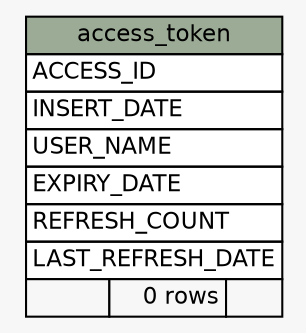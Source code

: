 // dot 2.38.0 on Windows 7 6.1
digraph "access_token" {
  graph [
    rankdir="RL"
    bgcolor="#f7f7f7"
  ];
  node [
    fontname="Helvetica"
    fontsize="11"
    shape="plaintext"
  ];
  edge [
    arrowsize="0.8"
  ];
  "access_token" [
    label=<
    <TABLE BORDER="0" CELLBORDER="1" CELLSPACING="0" BGCOLOR="#ffffff">
      <TR><TD PORT="access_token.heading" COLSPAN="3" BGCOLOR="#9bab96" ALIGN="CENTER">access_token</TD></TR>
      <TR><TD PORT="ACCESS_ID" COLSPAN="3" ALIGN="LEFT">ACCESS_ID</TD></TR>
      <TR><TD PORT="INSERT_DATE" COLSPAN="3" ALIGN="LEFT">INSERT_DATE</TD></TR>
      <TR><TD PORT="USER_NAME" COLSPAN="3" ALIGN="LEFT">USER_NAME</TD></TR>
      <TR><TD PORT="EXPIRY_DATE" COLSPAN="3" ALIGN="LEFT">EXPIRY_DATE</TD></TR>
      <TR><TD PORT="REFRESH_COUNT" COLSPAN="3" ALIGN="LEFT">REFRESH_COUNT</TD></TR>
      <TR><TD PORT="LAST_REFRESH_DATE" COLSPAN="3" ALIGN="LEFT">LAST_REFRESH_DATE</TD></TR>
      <TR><TD ALIGN="LEFT" BGCOLOR="#f7f7f7">  </TD><TD ALIGN="RIGHT" BGCOLOR="#f7f7f7">0 rows</TD><TD ALIGN="RIGHT" BGCOLOR="#f7f7f7">  </TD></TR>
    </TABLE>>
    URL="tables/access_token.html#"
    tooltip="access_token"
  ];
}
